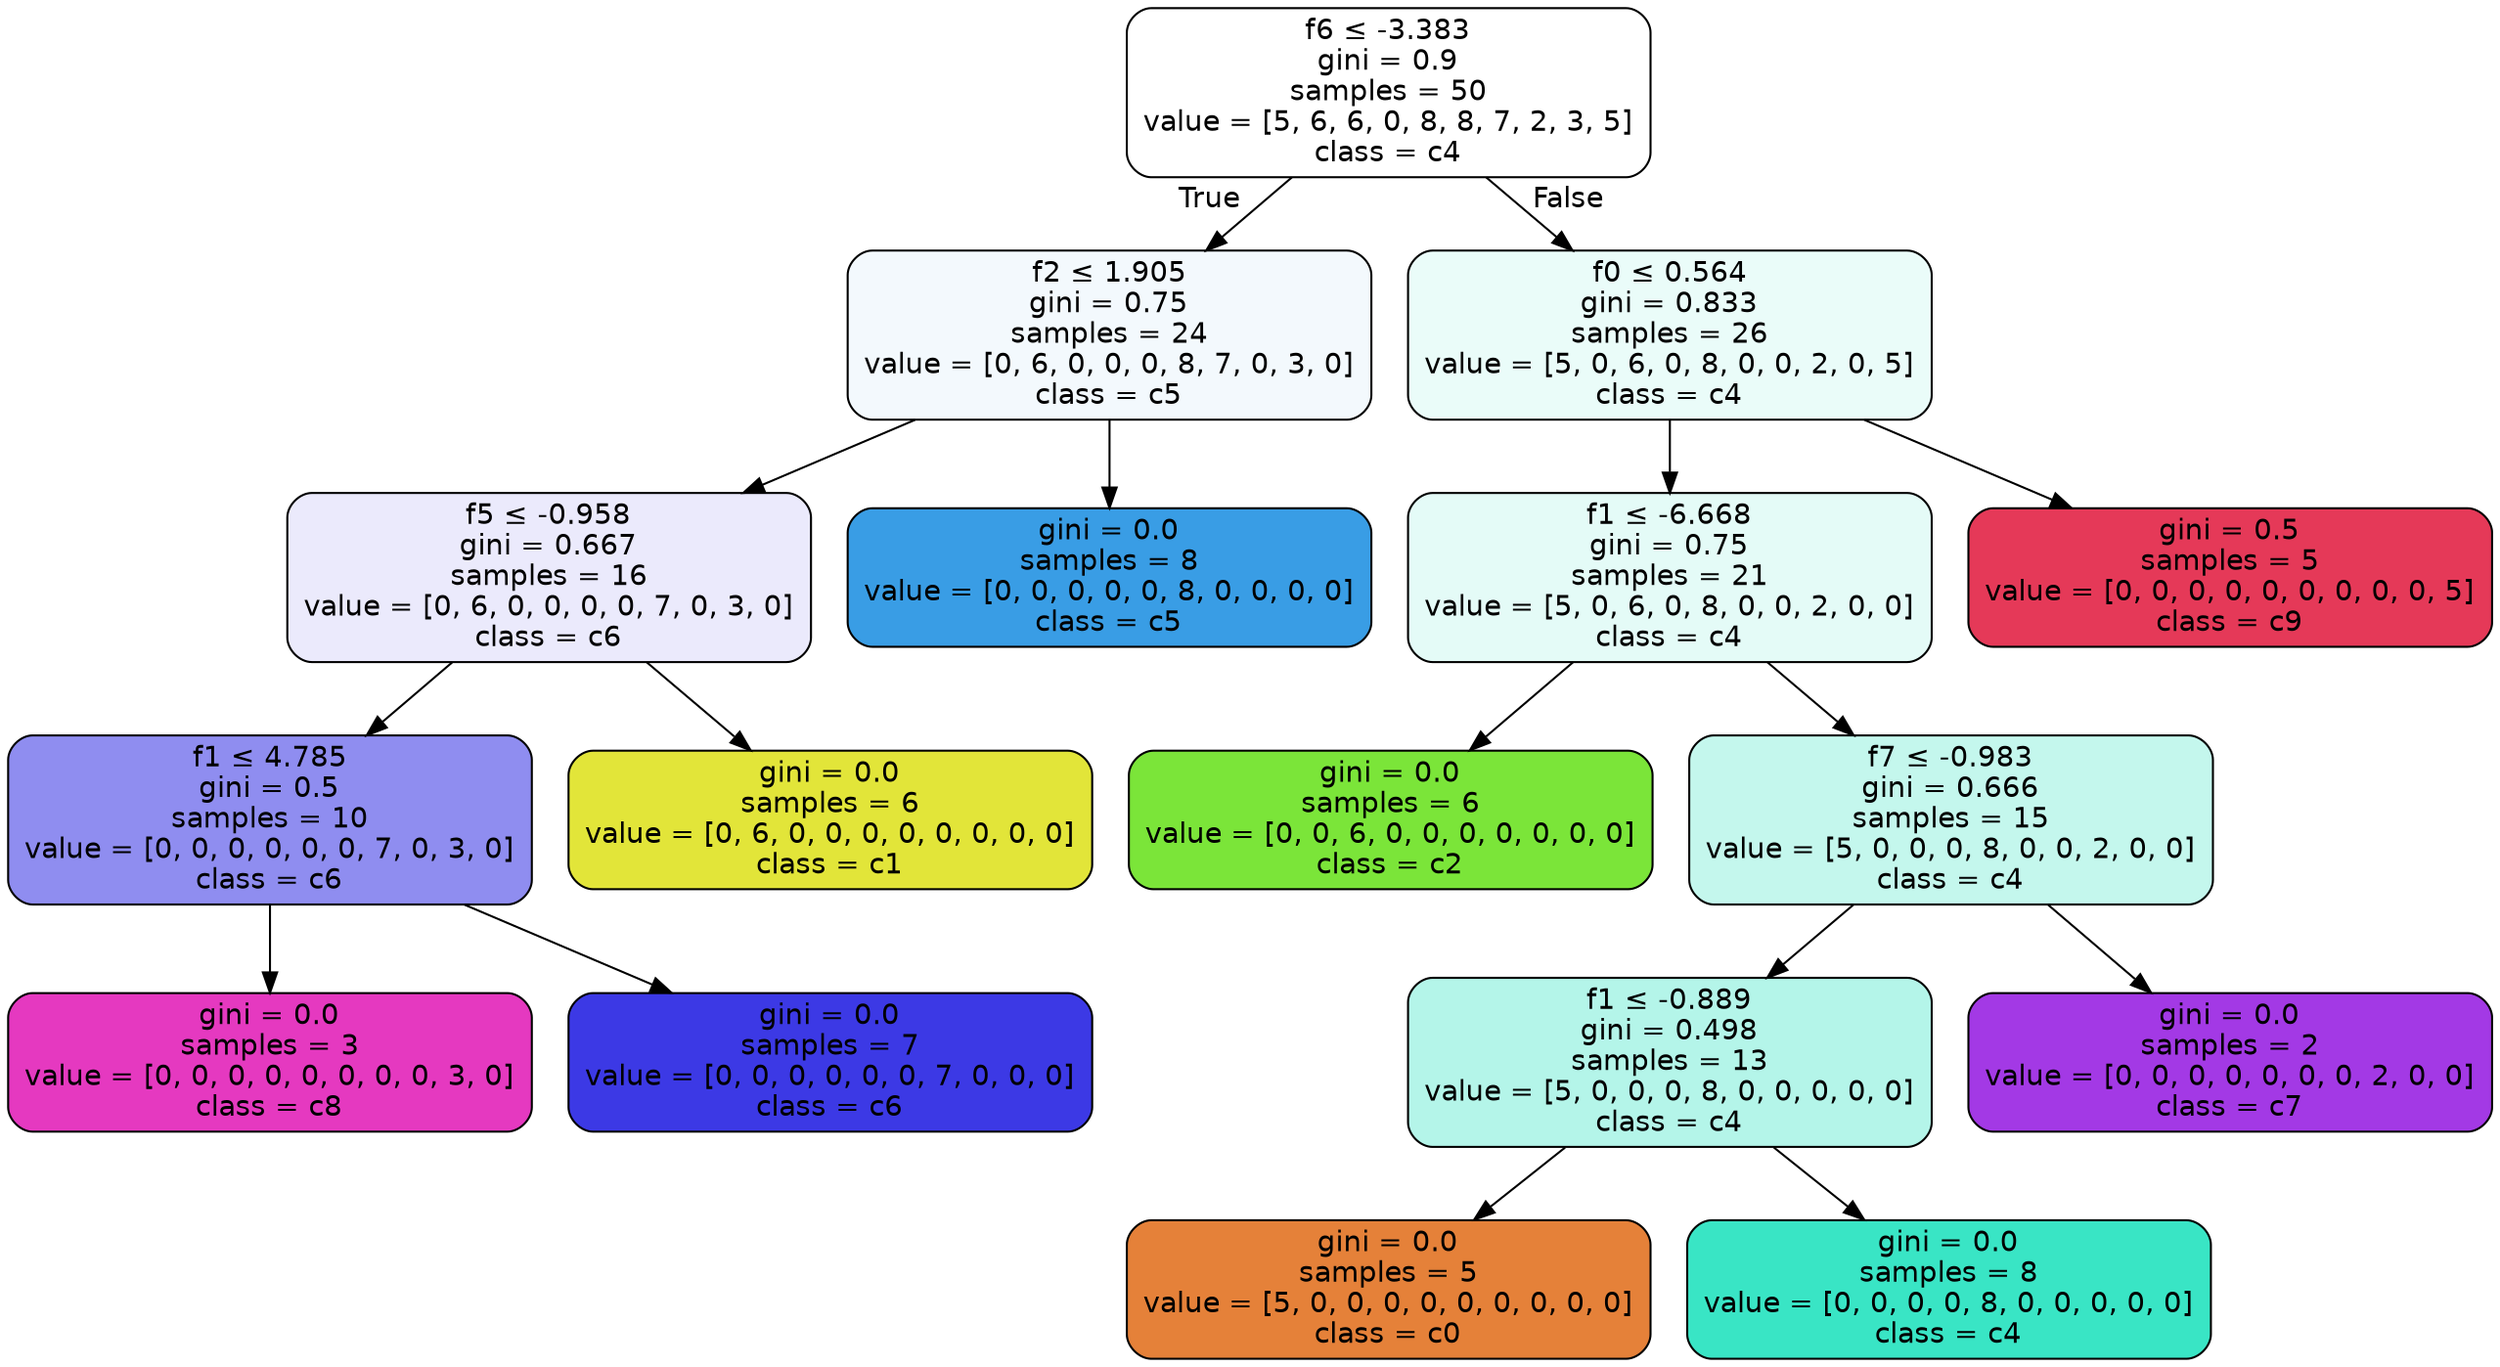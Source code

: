 digraph Tree {
node [shape=box, style="filled, rounded", color="black", fontname=helvetica] ;
edge [fontname=helvetica] ;
0 [label=<f6 &le; -3.383<br/>gini = 0.9<br/>samples = 50<br/>value = [5, 6, 6, 0, 8, 8, 7, 2, 3, 5]<br/>class = c4>, fillcolor="#39e5c500"] ;
1 [label=<f2 &le; 1.905<br/>gini = 0.75<br/>samples = 24<br/>value = [0, 6, 0, 0, 0, 8, 7, 0, 3, 0]<br/>class = c5>, fillcolor="#399de50f"] ;
0 -> 1 [labeldistance=2.5, labelangle=45, headlabel="True"] ;
2 [label=<f5 &le; -0.958<br/>gini = 0.667<br/>samples = 16<br/>value = [0, 6, 0, 0, 0, 0, 7, 0, 3, 0]<br/>class = c6>, fillcolor="#3c39e51a"] ;
1 -> 2 ;
3 [label=<f1 &le; 4.785<br/>gini = 0.5<br/>samples = 10<br/>value = [0, 0, 0, 0, 0, 0, 7, 0, 3, 0]<br/>class = c6>, fillcolor="#3c39e592"] ;
2 -> 3 ;
4 [label=<gini = 0.0<br/>samples = 3<br/>value = [0, 0, 0, 0, 0, 0, 0, 0, 3, 0]<br/>class = c8>, fillcolor="#e539c0ff"] ;
3 -> 4 ;
5 [label=<gini = 0.0<br/>samples = 7<br/>value = [0, 0, 0, 0, 0, 0, 7, 0, 0, 0]<br/>class = c6>, fillcolor="#3c39e5ff"] ;
3 -> 5 ;
6 [label=<gini = 0.0<br/>samples = 6<br/>value = [0, 6, 0, 0, 0, 0, 0, 0, 0, 0]<br/>class = c1>, fillcolor="#e2e539ff"] ;
2 -> 6 ;
7 [label=<gini = 0.0<br/>samples = 8<br/>value = [0, 0, 0, 0, 0, 8, 0, 0, 0, 0]<br/>class = c5>, fillcolor="#399de5ff"] ;
1 -> 7 ;
8 [label=<f0 &le; 0.564<br/>gini = 0.833<br/>samples = 26<br/>value = [5, 0, 6, 0, 8, 0, 0, 2, 0, 5]<br/>class = c4>, fillcolor="#39e5c51a"] ;
0 -> 8 [labeldistance=2.5, labelangle=-45, headlabel="False"] ;
9 [label=<f1 &le; -6.668<br/>gini = 0.75<br/>samples = 21<br/>value = [5, 0, 6, 0, 8, 0, 0, 2, 0, 0]<br/>class = c4>, fillcolor="#39e5c522"] ;
8 -> 9 ;
10 [label=<gini = 0.0<br/>samples = 6<br/>value = [0, 0, 6, 0, 0, 0, 0, 0, 0, 0]<br/>class = c2>, fillcolor="#7be539ff"] ;
9 -> 10 ;
11 [label=<f7 &le; -0.983<br/>gini = 0.666<br/>samples = 15<br/>value = [5, 0, 0, 0, 8, 0, 0, 2, 0, 0]<br/>class = c4>, fillcolor="#39e5c54c"] ;
9 -> 11 ;
12 [label=<f1 &le; -0.889<br/>gini = 0.498<br/>samples = 13<br/>value = [5, 0, 0, 0, 8, 0, 0, 0, 0, 0]<br/>class = c4>, fillcolor="#39e5c560"] ;
11 -> 12 ;
13 [label=<gini = 0.0<br/>samples = 5<br/>value = [5, 0, 0, 0, 0, 0, 0, 0, 0, 0]<br/>class = c0>, fillcolor="#e58139ff"] ;
12 -> 13 ;
14 [label=<gini = 0.0<br/>samples = 8<br/>value = [0, 0, 0, 0, 8, 0, 0, 0, 0, 0]<br/>class = c4>, fillcolor="#39e5c5ff"] ;
12 -> 14 ;
15 [label=<gini = 0.0<br/>samples = 2<br/>value = [0, 0, 0, 0, 0, 0, 0, 2, 0, 0]<br/>class = c7>, fillcolor="#a339e5ff"] ;
11 -> 15 ;
16 [label=<gini = 0.5<br/>samples = 5<br/>value = [0, 0, 0, 0, 0, 0, 0, 0, 0, 5]<br/>class = c9>, fillcolor="#e53958ff"] ;
8 -> 16 ;
}
